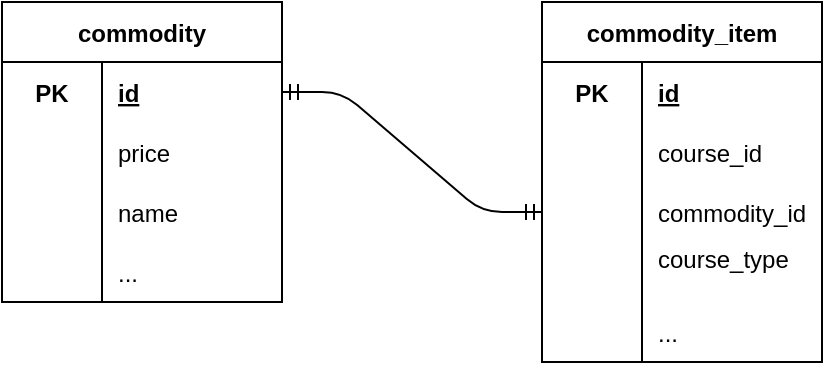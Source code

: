 <mxfile version="13.6.5" type="github">
  <diagram id="8V0bhKtclfSTJYvbtEDr" name="第 1 页">
    <mxGraphModel dx="895" dy="513" grid="1" gridSize="10" guides="1" tooltips="1" connect="1" arrows="1" fold="1" page="1" pageScale="1" pageWidth="827" pageHeight="1169" math="0" shadow="0">
      <root>
        <mxCell id="0" />
        <mxCell id="1" parent="0" />
        <mxCell id="Wi2YjwkU_b6TtoCTYtvF-17" value="commodity_item" style="shape=table;startSize=30;container=1;collapsible=1;childLayout=tableLayout;fixedRows=1;rowLines=0;fontStyle=1;align=center;resizeLast=1;" vertex="1" parent="1">
          <mxGeometry x="370" y="70" width="140" height="180" as="geometry" />
        </mxCell>
        <mxCell id="Wi2YjwkU_b6TtoCTYtvF-18" value="" style="shape=partialRectangle;collapsible=0;dropTarget=0;pointerEvents=0;fillColor=none;top=0;left=0;bottom=0;right=0;points=[[0,0.5],[1,0.5]];portConstraint=eastwest;" vertex="1" parent="Wi2YjwkU_b6TtoCTYtvF-17">
          <mxGeometry y="30" width="140" height="30" as="geometry" />
        </mxCell>
        <mxCell id="Wi2YjwkU_b6TtoCTYtvF-19" value="PK" style="shape=partialRectangle;connectable=0;fillColor=none;top=0;left=0;bottom=0;right=0;fontStyle=1;overflow=hidden;" vertex="1" parent="Wi2YjwkU_b6TtoCTYtvF-18">
          <mxGeometry width="50" height="30" as="geometry" />
        </mxCell>
        <mxCell id="Wi2YjwkU_b6TtoCTYtvF-20" value="id" style="shape=partialRectangle;connectable=0;fillColor=none;top=0;left=0;bottom=0;right=0;align=left;spacingLeft=6;fontStyle=5;overflow=hidden;" vertex="1" parent="Wi2YjwkU_b6TtoCTYtvF-18">
          <mxGeometry x="50" width="90" height="30" as="geometry" />
        </mxCell>
        <mxCell id="Wi2YjwkU_b6TtoCTYtvF-24" value="" style="shape=partialRectangle;collapsible=0;dropTarget=0;pointerEvents=0;fillColor=none;top=0;left=0;bottom=0;right=0;points=[[0,0.5],[1,0.5]];portConstraint=eastwest;" vertex="1" parent="Wi2YjwkU_b6TtoCTYtvF-17">
          <mxGeometry y="60" width="140" height="30" as="geometry" />
        </mxCell>
        <mxCell id="Wi2YjwkU_b6TtoCTYtvF-25" value="" style="shape=partialRectangle;connectable=0;fillColor=none;top=0;left=0;bottom=0;right=0;editable=1;overflow=hidden;" vertex="1" parent="Wi2YjwkU_b6TtoCTYtvF-24">
          <mxGeometry width="50" height="30" as="geometry" />
        </mxCell>
        <mxCell id="Wi2YjwkU_b6TtoCTYtvF-26" value="course_id" style="shape=partialRectangle;connectable=0;fillColor=none;top=0;left=0;bottom=0;right=0;align=left;spacingLeft=6;overflow=hidden;" vertex="1" parent="Wi2YjwkU_b6TtoCTYtvF-24">
          <mxGeometry x="50" width="90" height="30" as="geometry" />
        </mxCell>
        <mxCell id="Wi2YjwkU_b6TtoCTYtvF-27" value="" style="shape=partialRectangle;collapsible=0;dropTarget=0;pointerEvents=0;fillColor=none;top=0;left=0;bottom=0;right=0;points=[[0,0.5],[1,0.5]];portConstraint=eastwest;" vertex="1" parent="Wi2YjwkU_b6TtoCTYtvF-17">
          <mxGeometry y="90" width="140" height="30" as="geometry" />
        </mxCell>
        <mxCell id="Wi2YjwkU_b6TtoCTYtvF-28" value="" style="shape=partialRectangle;connectable=0;fillColor=none;top=0;left=0;bottom=0;right=0;editable=1;overflow=hidden;" vertex="1" parent="Wi2YjwkU_b6TtoCTYtvF-27">
          <mxGeometry width="50" height="30" as="geometry" />
        </mxCell>
        <mxCell id="Wi2YjwkU_b6TtoCTYtvF-29" value="commodity_id" style="shape=partialRectangle;connectable=0;fillColor=none;top=0;left=0;bottom=0;right=0;align=left;spacingLeft=6;overflow=hidden;" vertex="1" parent="Wi2YjwkU_b6TtoCTYtvF-27">
          <mxGeometry x="50" width="90" height="30" as="geometry" />
        </mxCell>
        <mxCell id="Wi2YjwkU_b6TtoCTYtvF-30" value="" style="shape=partialRectangle;collapsible=0;dropTarget=0;pointerEvents=0;fillColor=none;top=0;left=0;bottom=0;right=0;points=[[0,0.5],[1,0.5]];portConstraint=eastwest;" vertex="1" parent="Wi2YjwkU_b6TtoCTYtvF-17">
          <mxGeometry y="120" width="140" height="30" as="geometry" />
        </mxCell>
        <mxCell id="Wi2YjwkU_b6TtoCTYtvF-31" value="" style="shape=partialRectangle;connectable=0;fillColor=none;top=0;left=0;bottom=0;right=0;editable=1;overflow=hidden;" vertex="1" parent="Wi2YjwkU_b6TtoCTYtvF-30">
          <mxGeometry width="50" height="30" as="geometry" />
        </mxCell>
        <mxCell id="Wi2YjwkU_b6TtoCTYtvF-32" value="course_type&#xa;" style="shape=partialRectangle;connectable=0;fillColor=none;top=0;left=0;bottom=0;right=0;align=left;spacingLeft=6;overflow=hidden;" vertex="1" parent="Wi2YjwkU_b6TtoCTYtvF-30">
          <mxGeometry x="50" width="90" height="30" as="geometry" />
        </mxCell>
        <mxCell id="Wi2YjwkU_b6TtoCTYtvF-34" value="" style="shape=partialRectangle;collapsible=0;dropTarget=0;pointerEvents=0;fillColor=none;top=0;left=0;bottom=0;right=0;points=[[0,0.5],[1,0.5]];portConstraint=eastwest;" vertex="1" parent="Wi2YjwkU_b6TtoCTYtvF-17">
          <mxGeometry y="150" width="140" height="30" as="geometry" />
        </mxCell>
        <mxCell id="Wi2YjwkU_b6TtoCTYtvF-35" value="" style="shape=partialRectangle;connectable=0;fillColor=none;top=0;left=0;bottom=0;right=0;editable=1;overflow=hidden;" vertex="1" parent="Wi2YjwkU_b6TtoCTYtvF-34">
          <mxGeometry width="50" height="30" as="geometry" />
        </mxCell>
        <mxCell id="Wi2YjwkU_b6TtoCTYtvF-36" value="..." style="shape=partialRectangle;connectable=0;fillColor=none;top=0;left=0;bottom=0;right=0;align=left;spacingLeft=6;overflow=hidden;" vertex="1" parent="Wi2YjwkU_b6TtoCTYtvF-34">
          <mxGeometry x="50" width="90" height="30" as="geometry" />
        </mxCell>
        <mxCell id="Wi2YjwkU_b6TtoCTYtvF-1" value="commodity" style="shape=table;startSize=30;container=1;collapsible=1;childLayout=tableLayout;fixedRows=1;rowLines=0;fontStyle=1;align=center;resizeLast=1;" vertex="1" parent="1">
          <mxGeometry x="100" y="70" width="140" height="150" as="geometry" />
        </mxCell>
        <mxCell id="Wi2YjwkU_b6TtoCTYtvF-2" value="" style="shape=partialRectangle;collapsible=0;dropTarget=0;pointerEvents=0;fillColor=none;top=0;left=0;bottom=0;right=0;points=[[0,0.5],[1,0.5]];portConstraint=eastwest;" vertex="1" parent="Wi2YjwkU_b6TtoCTYtvF-1">
          <mxGeometry y="30" width="140" height="30" as="geometry" />
        </mxCell>
        <mxCell id="Wi2YjwkU_b6TtoCTYtvF-3" value="PK" style="shape=partialRectangle;connectable=0;fillColor=none;top=0;left=0;bottom=0;right=0;fontStyle=1;overflow=hidden;" vertex="1" parent="Wi2YjwkU_b6TtoCTYtvF-2">
          <mxGeometry width="50" height="30" as="geometry" />
        </mxCell>
        <mxCell id="Wi2YjwkU_b6TtoCTYtvF-4" value="id" style="shape=partialRectangle;connectable=0;fillColor=none;top=0;left=0;bottom=0;right=0;align=left;spacingLeft=6;fontStyle=5;overflow=hidden;" vertex="1" parent="Wi2YjwkU_b6TtoCTYtvF-2">
          <mxGeometry x="50" width="90" height="30" as="geometry" />
        </mxCell>
        <mxCell id="Wi2YjwkU_b6TtoCTYtvF-8" value="" style="shape=partialRectangle;collapsible=0;dropTarget=0;pointerEvents=0;fillColor=none;top=0;left=0;bottom=0;right=0;points=[[0,0.5],[1,0.5]];portConstraint=eastwest;" vertex="1" parent="Wi2YjwkU_b6TtoCTYtvF-1">
          <mxGeometry y="60" width="140" height="30" as="geometry" />
        </mxCell>
        <mxCell id="Wi2YjwkU_b6TtoCTYtvF-9" value="" style="shape=partialRectangle;connectable=0;fillColor=none;top=0;left=0;bottom=0;right=0;editable=1;overflow=hidden;" vertex="1" parent="Wi2YjwkU_b6TtoCTYtvF-8">
          <mxGeometry width="50" height="30" as="geometry" />
        </mxCell>
        <mxCell id="Wi2YjwkU_b6TtoCTYtvF-10" value="price" style="shape=partialRectangle;connectable=0;fillColor=none;top=0;left=0;bottom=0;right=0;align=left;spacingLeft=6;overflow=hidden;" vertex="1" parent="Wi2YjwkU_b6TtoCTYtvF-8">
          <mxGeometry x="50" width="90" height="30" as="geometry" />
        </mxCell>
        <mxCell id="Wi2YjwkU_b6TtoCTYtvF-11" value="" style="shape=partialRectangle;collapsible=0;dropTarget=0;pointerEvents=0;fillColor=none;top=0;left=0;bottom=0;right=0;points=[[0,0.5],[1,0.5]];portConstraint=eastwest;" vertex="1" parent="Wi2YjwkU_b6TtoCTYtvF-1">
          <mxGeometry y="90" width="140" height="30" as="geometry" />
        </mxCell>
        <mxCell id="Wi2YjwkU_b6TtoCTYtvF-12" value="" style="shape=partialRectangle;connectable=0;fillColor=none;top=0;left=0;bottom=0;right=0;editable=1;overflow=hidden;" vertex="1" parent="Wi2YjwkU_b6TtoCTYtvF-11">
          <mxGeometry width="50" height="30" as="geometry" />
        </mxCell>
        <mxCell id="Wi2YjwkU_b6TtoCTYtvF-13" value="name" style="shape=partialRectangle;connectable=0;fillColor=none;top=0;left=0;bottom=0;right=0;align=left;spacingLeft=6;overflow=hidden;" vertex="1" parent="Wi2YjwkU_b6TtoCTYtvF-11">
          <mxGeometry x="50" width="90" height="30" as="geometry" />
        </mxCell>
        <mxCell id="Wi2YjwkU_b6TtoCTYtvF-14" value="" style="shape=partialRectangle;collapsible=0;dropTarget=0;pointerEvents=0;fillColor=none;top=0;left=0;bottom=0;right=0;points=[[0,0.5],[1,0.5]];portConstraint=eastwest;" vertex="1" parent="Wi2YjwkU_b6TtoCTYtvF-1">
          <mxGeometry y="120" width="140" height="30" as="geometry" />
        </mxCell>
        <mxCell id="Wi2YjwkU_b6TtoCTYtvF-15" value="" style="shape=partialRectangle;connectable=0;fillColor=none;top=0;left=0;bottom=0;right=0;editable=1;overflow=hidden;" vertex="1" parent="Wi2YjwkU_b6TtoCTYtvF-14">
          <mxGeometry width="50" height="30" as="geometry" />
        </mxCell>
        <mxCell id="Wi2YjwkU_b6TtoCTYtvF-16" value="..." style="shape=partialRectangle;connectable=0;fillColor=none;top=0;left=0;bottom=0;right=0;align=left;spacingLeft=6;overflow=hidden;" vertex="1" parent="Wi2YjwkU_b6TtoCTYtvF-14">
          <mxGeometry x="50" width="90" height="30" as="geometry" />
        </mxCell>
        <mxCell id="Wi2YjwkU_b6TtoCTYtvF-33" value="" style="edgeStyle=entityRelationEdgeStyle;fontSize=12;html=1;endArrow=ERmandOne;startArrow=ERmandOne;exitX=1;exitY=0.5;exitDx=0;exitDy=0;entryX=0;entryY=0.5;entryDx=0;entryDy=0;" edge="1" parent="1" source="Wi2YjwkU_b6TtoCTYtvF-2" target="Wi2YjwkU_b6TtoCTYtvF-27">
          <mxGeometry width="100" height="100" relative="1" as="geometry">
            <mxPoint x="280" y="400" as="sourcePoint" />
            <mxPoint x="380" y="300" as="targetPoint" />
          </mxGeometry>
        </mxCell>
      </root>
    </mxGraphModel>
  </diagram>
</mxfile>
